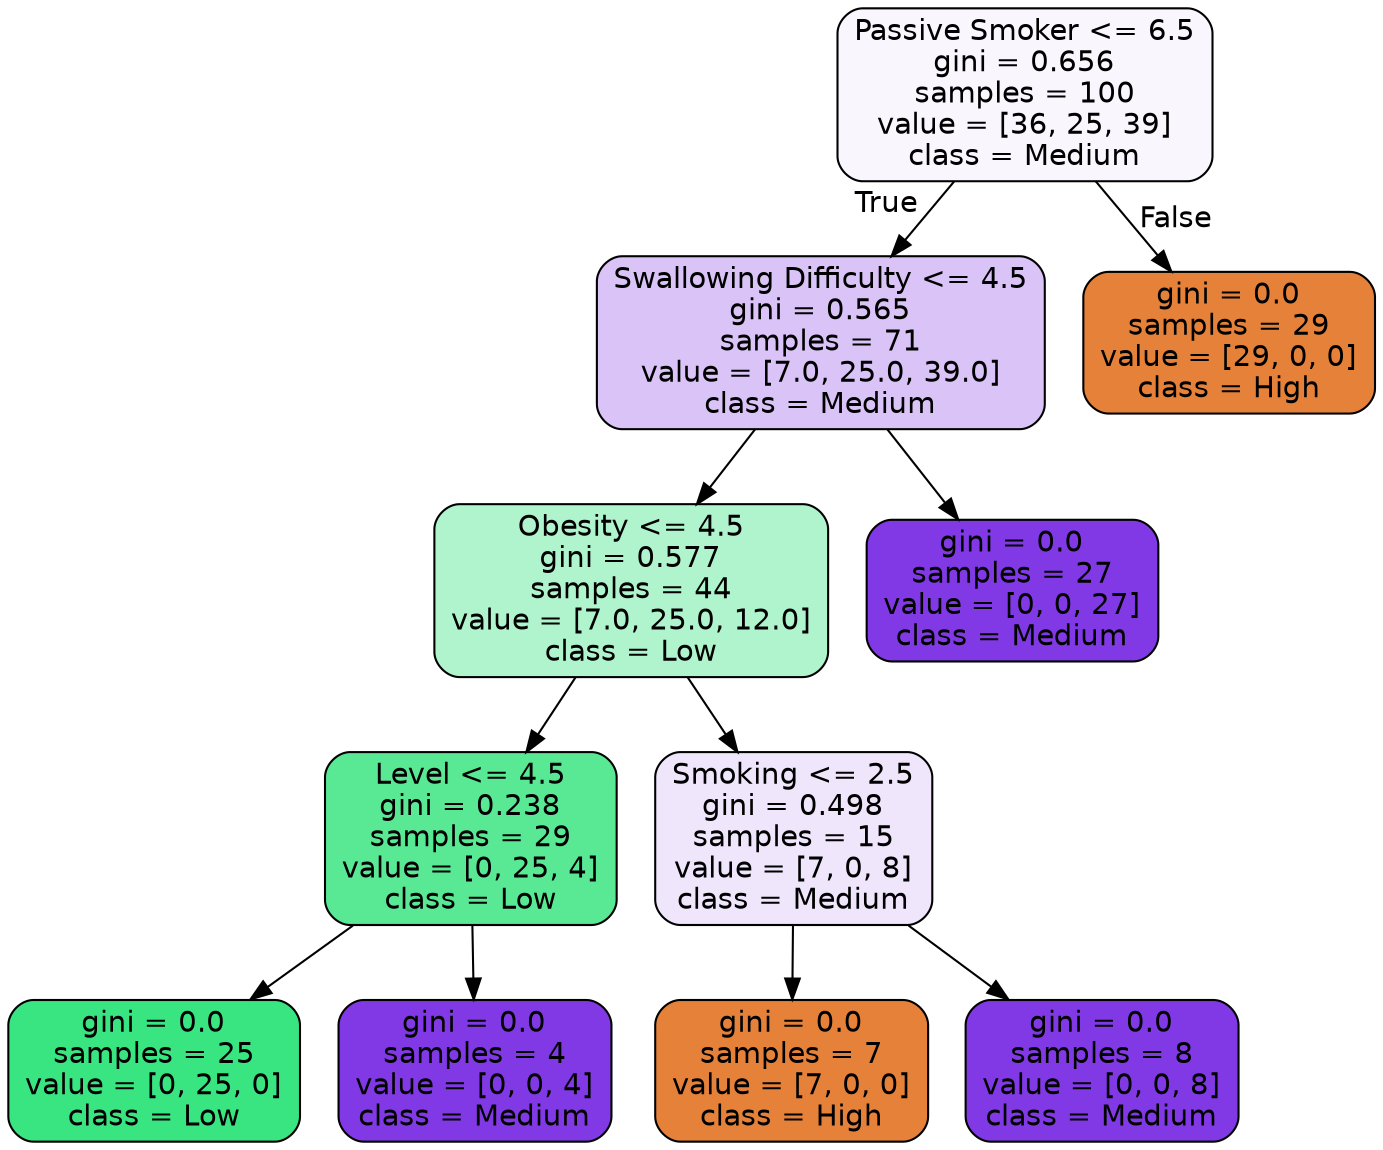 digraph Tree {
node [shape=box, style="filled, rounded", color="black", fontname="helvetica"] ;
edge [fontname="helvetica"] ;
0 [label="Passive Smoker <= 6.5\ngini = 0.656\nsamples = 100\nvalue = [36, 25, 39]\nclass = Medium", fillcolor="#f9f6fe"] ;
1 [label="Swallowing Difficulty <= 4.5\ngini = 0.565\nsamples = 71\nvalue = [7.0, 25.0, 39.0]\nclass = Medium", fillcolor="#d9c3f7"] ;
0 -> 1 [labeldistance=2.5, labelangle=45, headlabel="True"] ;
2 [label="Obesity <= 4.5\ngini = 0.577\nsamples = 44\nvalue = [7.0, 25.0, 12.0]\nclass = Low", fillcolor="#aff4cc"] ;
1 -> 2 ;
3 [label="Level <= 4.5\ngini = 0.238\nsamples = 29\nvalue = [0, 25, 4]\nclass = Low", fillcolor="#59e995"] ;
2 -> 3 ;
4 [label="gini = 0.0\nsamples = 25\nvalue = [0, 25, 0]\nclass = Low", fillcolor="#39e581"] ;
3 -> 4 ;
5 [label="gini = 0.0\nsamples = 4\nvalue = [0, 0, 4]\nclass = Medium", fillcolor="#8139e5"] ;
3 -> 5 ;
6 [label="Smoking <= 2.5\ngini = 0.498\nsamples = 15\nvalue = [7, 0, 8]\nclass = Medium", fillcolor="#efe6fc"] ;
2 -> 6 ;
7 [label="gini = 0.0\nsamples = 7\nvalue = [7, 0, 0]\nclass = High", fillcolor="#e58139"] ;
6 -> 7 ;
8 [label="gini = 0.0\nsamples = 8\nvalue = [0, 0, 8]\nclass = Medium", fillcolor="#8139e5"] ;
6 -> 8 ;
9 [label="gini = 0.0\nsamples = 27\nvalue = [0, 0, 27]\nclass = Medium", fillcolor="#8139e5"] ;
1 -> 9 ;
10 [label="gini = 0.0\nsamples = 29\nvalue = [29, 0, 0]\nclass = High", fillcolor="#e58139"] ;
0 -> 10 [labeldistance=2.5, labelangle=-45, headlabel="False"] ;
}